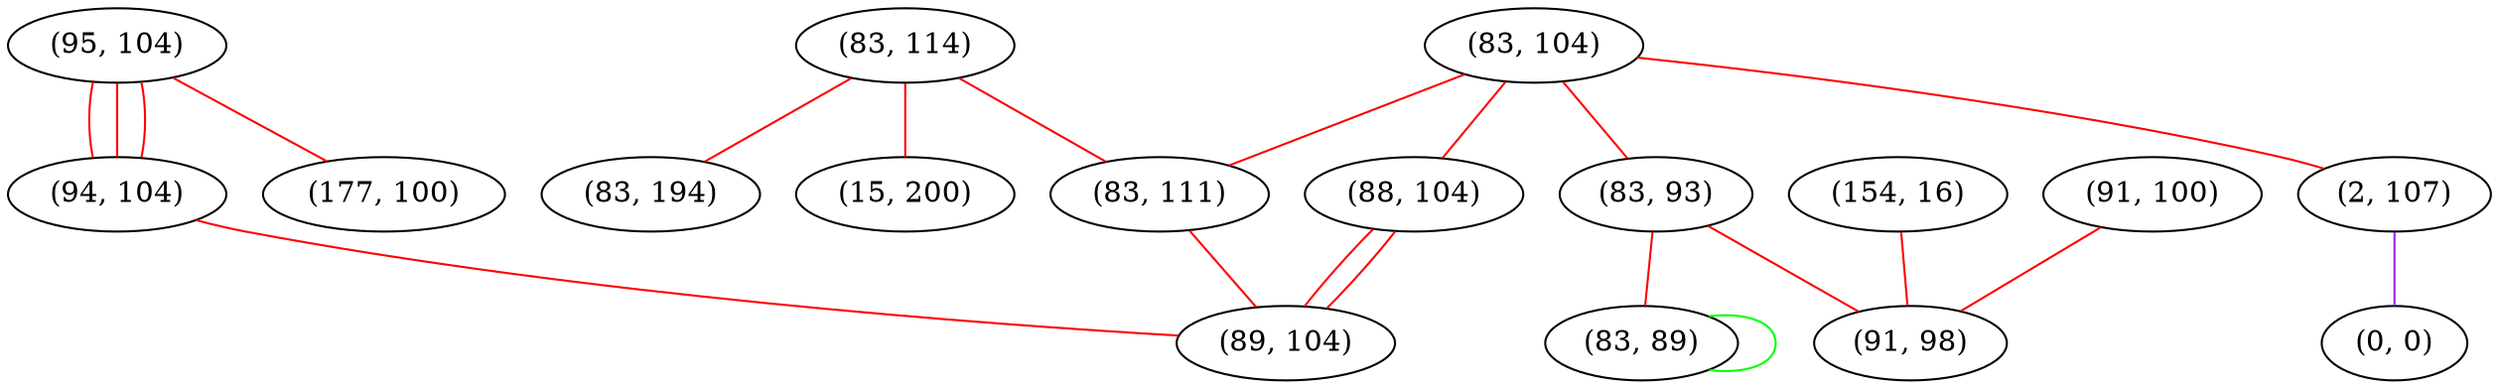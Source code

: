 graph "" {
"(83, 104)";
"(83, 114)";
"(88, 104)";
"(95, 104)";
"(83, 93)";
"(2, 107)";
"(94, 104)";
"(0, 0)";
"(83, 111)";
"(83, 194)";
"(83, 89)";
"(15, 200)";
"(154, 16)";
"(91, 100)";
"(89, 104)";
"(91, 98)";
"(177, 100)";
"(83, 104)" -- "(83, 111)"  [color=red, key=0, weight=1];
"(83, 104)" -- "(88, 104)"  [color=red, key=0, weight=1];
"(83, 104)" -- "(2, 107)"  [color=red, key=0, weight=1];
"(83, 104)" -- "(83, 93)"  [color=red, key=0, weight=1];
"(83, 114)" -- "(83, 111)"  [color=red, key=0, weight=1];
"(83, 114)" -- "(83, 194)"  [color=red, key=0, weight=1];
"(83, 114)" -- "(15, 200)"  [color=red, key=0, weight=1];
"(88, 104)" -- "(89, 104)"  [color=red, key=0, weight=1];
"(88, 104)" -- "(89, 104)"  [color=red, key=1, weight=1];
"(95, 104)" -- "(94, 104)"  [color=red, key=0, weight=1];
"(95, 104)" -- "(94, 104)"  [color=red, key=1, weight=1];
"(95, 104)" -- "(94, 104)"  [color=red, key=2, weight=1];
"(95, 104)" -- "(177, 100)"  [color=red, key=0, weight=1];
"(83, 93)" -- "(91, 98)"  [color=red, key=0, weight=1];
"(83, 93)" -- "(83, 89)"  [color=red, key=0, weight=1];
"(2, 107)" -- "(0, 0)"  [color=purple, key=0, weight=4];
"(94, 104)" -- "(89, 104)"  [color=red, key=0, weight=1];
"(83, 111)" -- "(89, 104)"  [color=red, key=0, weight=1];
"(83, 89)" -- "(83, 89)"  [color=green, key=0, weight=2];
"(154, 16)" -- "(91, 98)"  [color=red, key=0, weight=1];
"(91, 100)" -- "(91, 98)"  [color=red, key=0, weight=1];
}
